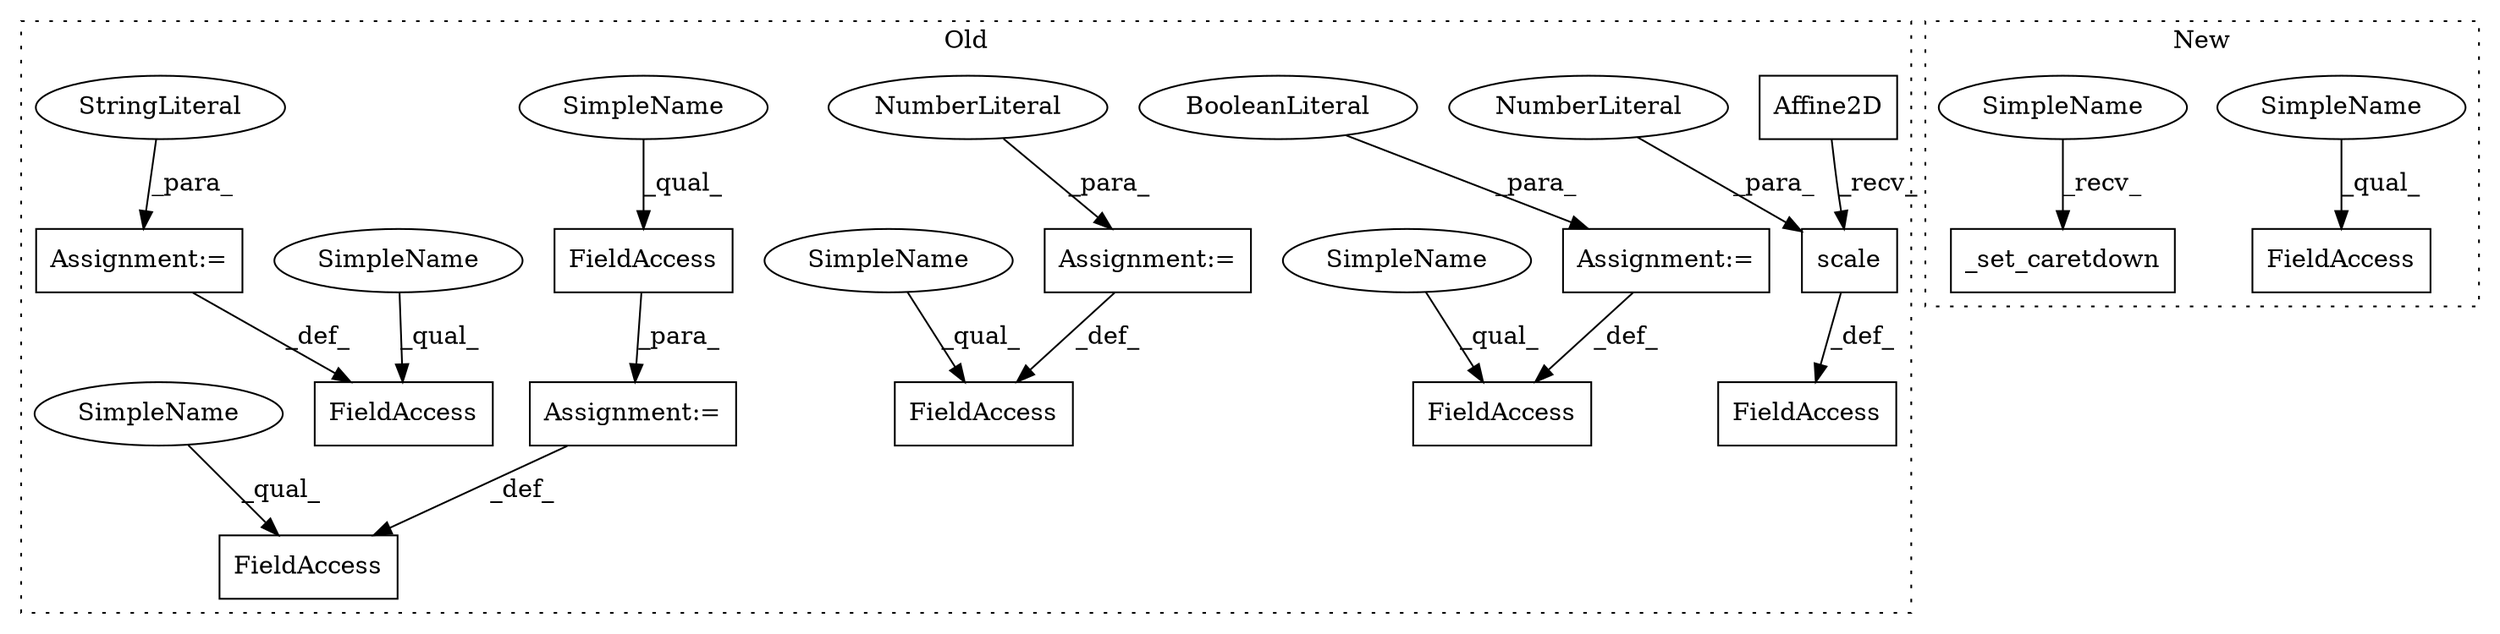 digraph G {
subgraph cluster0 {
1 [label="Affine2D" a="32" s="23434" l="10" shape="box"];
3 [label="FieldAccess" a="22" s="23418" l="15" shape="box"];
4 [label="FieldAccess" a="22" s="23563" l="15" shape="box"];
5 [label="FieldAccess" a="22" s="23506" l="12" shape="box"];
6 [label="FieldAccess" a="22" s="23476" l="20" shape="box"];
7 [label="scale" a="32" s="23445,23454" l="6,1" shape="box"];
8 [label="NumberLiteral" a="34" s="23451" l="3" shape="ellipse"];
9 [label="Assignment:=" a="7" s="23496" l="1" shape="box"];
10 [label="NumberLiteral" a="34" s="23497" l="3" shape="ellipse"];
11 [label="Assignment:=" a="7" s="23518" l="1" shape="box"];
12 [label="BooleanLiteral" a="9" s="23519" l="5" shape="ellipse"];
13 [label="Assignment:=" a="7" s="23578" l="1" shape="box"];
14 [label="StringLiteral" a="45" s="23579" l="7" shape="ellipse"];
15 [label="FieldAccess" a="22" s="23541" l="16" shape="box"];
17 [label="FieldAccess" a="22" s="23530" l="10" shape="box"];
18 [label="Assignment:=" a="7" s="23540" l="1" shape="box"];
19 [label="SimpleName" a="42" s="23541" l="4" shape="ellipse"];
20 [label="SimpleName" a="42" s="23506" l="4" shape="ellipse"];
21 [label="SimpleName" a="42" s="23563" l="4" shape="ellipse"];
22 [label="SimpleName" a="42" s="23476" l="4" shape="ellipse"];
23 [label="SimpleName" a="42" s="23530" l="4" shape="ellipse"];
label = "Old";
style="dotted";
}
subgraph cluster1 {
2 [label="_set_caretdown" a="32" s="23233" l="16" shape="box"];
16 [label="FieldAccess" a="22" s="23271" l="15" shape="box"];
24 [label="SimpleName" a="42" s="23271" l="4" shape="ellipse"];
25 [label="SimpleName" a="42" s="23228" l="4" shape="ellipse"];
label = "New";
style="dotted";
}
1 -> 7 [label="_recv_"];
7 -> 3 [label="_def_"];
8 -> 7 [label="_para_"];
9 -> 6 [label="_def_"];
10 -> 9 [label="_para_"];
11 -> 5 [label="_def_"];
12 -> 11 [label="_para_"];
13 -> 4 [label="_def_"];
14 -> 13 [label="_para_"];
15 -> 18 [label="_para_"];
18 -> 17 [label="_def_"];
19 -> 15 [label="_qual_"];
20 -> 5 [label="_qual_"];
21 -> 4 [label="_qual_"];
22 -> 6 [label="_qual_"];
23 -> 17 [label="_qual_"];
24 -> 16 [label="_qual_"];
25 -> 2 [label="_recv_"];
}